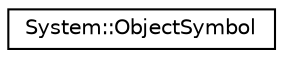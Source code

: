 digraph G
{
  edge [fontname="Helvetica",fontsize="10",labelfontname="Helvetica",labelfontsize="10"];
  node [fontname="Helvetica",fontsize="10",shape=record];
  rankdir="LR";
  Node1 [label="System::ObjectSymbol",height=0.2,width=0.4,color="black", fillcolor="white", style="filled",URL="$struct_system_1_1_object_symbol.html"];
}
